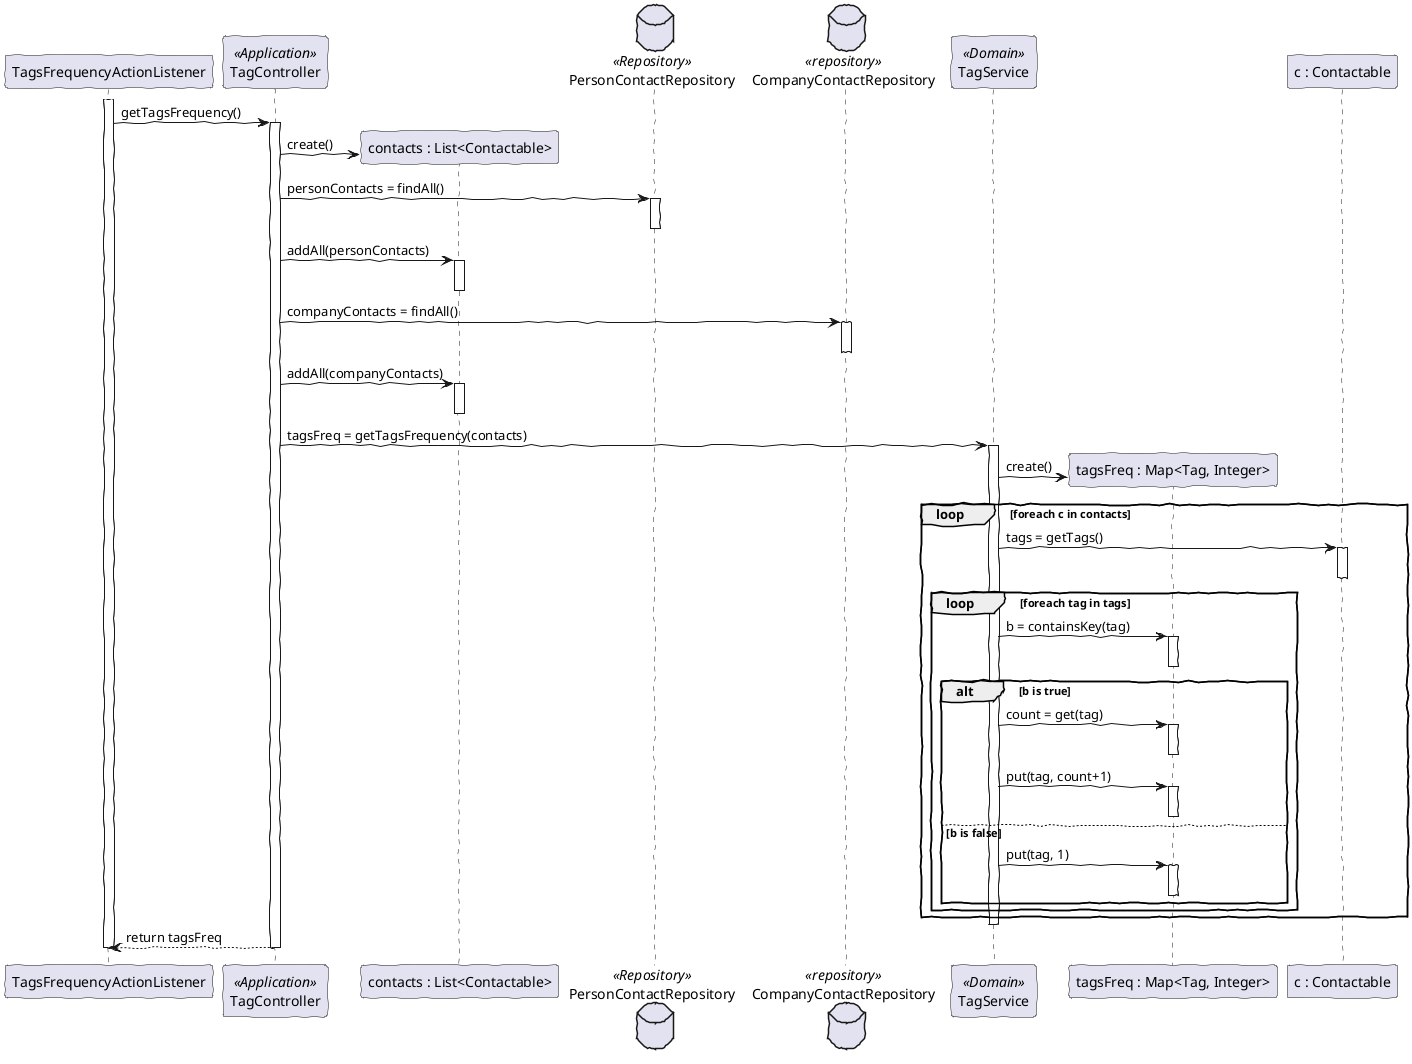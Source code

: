 @startuml display_tags_with_occurrences_sd.png

'http://plantuml.com/skinparam.html'
skinparam handwritten true
skinparam defaultFontName FG Virgil
skinparam shadowing false

participant "TagsFrequencyActionListener" as action
participant "TagController" as ctrl <<Application>>
participant "contacts : List<Contactable>" as contacts
database PersonContactRepository as pRepo <<Repository>>
database CompanyContactRepository as cRepo <<repository>>
participant TagService as serv <<Domain>>
participant "tagsFreq : Map<Tag, Integer>" as tf
participant "c : Contactable" as t

activate action
action -> ctrl : getTagsFrequency()
activate ctrl
create contacts
ctrl -> contacts : create()
ctrl -> pRepo : personContacts = findAll()
activate pRepo
deactivate pRepo
ctrl -> contacts : addAll(personContacts)
activate contacts
deactivate contacts
ctrl -> cRepo : companyContacts = findAll()
activate cRepo
deactivate cRepo
ctrl -> contacts : addAll(companyContacts)
activate contacts
deactivate contacts

ctrl -> serv : tagsFreq = getTagsFrequency(contacts)
activate serv

create tf
serv -> tf : create()
loop foreach c in contacts
    serv -> t : tags = getTags()
    activate t
    deactivate t
    loop foreach tag in tags
        serv -> tf : b = containsKey(tag)
        activate tf
        deactivate tf
        alt b is true
            serv -> tf : count = get(tag)
            activate tf
            deactivate tf
            serv -> tf : put(tag, count+1)
            activate tf
            deactivate tf
        else b is false
            serv -> tf : put(tag, 1)
            activate tf
            deactivate tf
        end
    end
end
deactivate serv


action <-- ctrl : return tagsFreq
deactivate ctrl
deactivate action

@enduml